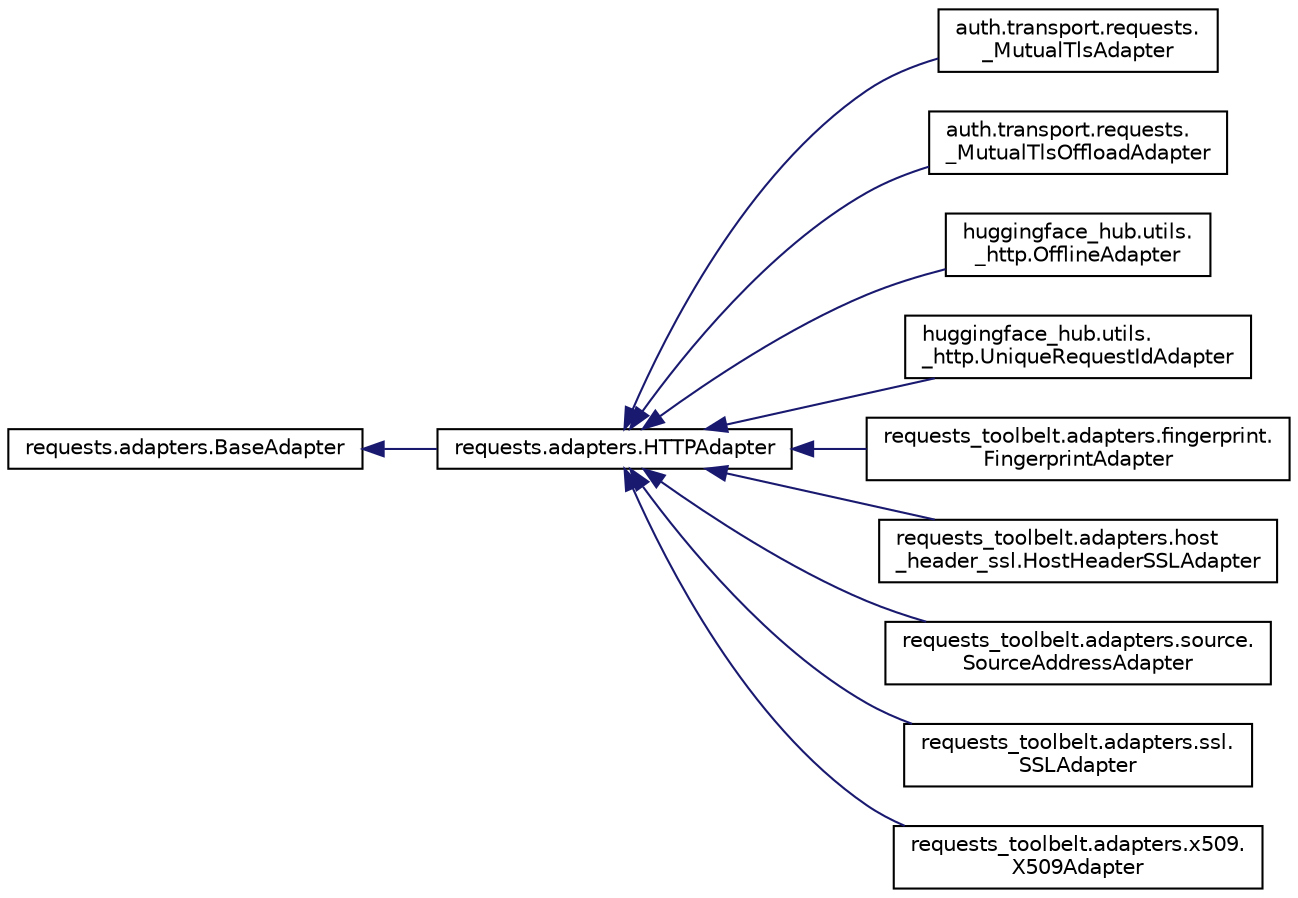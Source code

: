digraph "Graphical Class Hierarchy"
{
 // LATEX_PDF_SIZE
  edge [fontname="Helvetica",fontsize="10",labelfontname="Helvetica",labelfontsize="10"];
  node [fontname="Helvetica",fontsize="10",shape=record];
  rankdir="LR";
  Node0 [label="requests.adapters.BaseAdapter",height=0.2,width=0.4,color="black", fillcolor="white", style="filled",URL="$classrequests_1_1adapters_1_1BaseAdapter.html",tooltip=" "];
  Node0 -> Node1 [dir="back",color="midnightblue",fontsize="10",style="solid",fontname="Helvetica"];
  Node1 [label="requests.adapters.HTTPAdapter",height=0.2,width=0.4,color="black", fillcolor="white", style="filled",URL="$classrequests_1_1adapters_1_1HTTPAdapter.html",tooltip=" "];
  Node1 -> Node2 [dir="back",color="midnightblue",fontsize="10",style="solid",fontname="Helvetica"];
  Node2 [label="auth.transport.requests.\l_MutualTlsAdapter",height=0.2,width=0.4,color="black", fillcolor="white", style="filled",URL="$classauth_1_1transport_1_1requests_1_1__MutualTlsAdapter.html",tooltip=" "];
  Node1 -> Node3 [dir="back",color="midnightblue",fontsize="10",style="solid",fontname="Helvetica"];
  Node3 [label="auth.transport.requests.\l_MutualTlsOffloadAdapter",height=0.2,width=0.4,color="black", fillcolor="white", style="filled",URL="$classauth_1_1transport_1_1requests_1_1__MutualTlsOffloadAdapter.html",tooltip=" "];
  Node1 -> Node4 [dir="back",color="midnightblue",fontsize="10",style="solid",fontname="Helvetica"];
  Node4 [label="huggingface_hub.utils.\l_http.OfflineAdapter",height=0.2,width=0.4,color="black", fillcolor="white", style="filled",URL="$classhuggingface__hub_1_1utils_1_1__http_1_1OfflineAdapter.html",tooltip=" "];
  Node1 -> Node5 [dir="back",color="midnightblue",fontsize="10",style="solid",fontname="Helvetica"];
  Node5 [label="huggingface_hub.utils.\l_http.UniqueRequestIdAdapter",height=0.2,width=0.4,color="black", fillcolor="white", style="filled",URL="$classhuggingface__hub_1_1utils_1_1__http_1_1UniqueRequestIdAdapter.html",tooltip=" "];
  Node1 -> Node6 [dir="back",color="midnightblue",fontsize="10",style="solid",fontname="Helvetica"];
  Node6 [label="requests_toolbelt.adapters.fingerprint.\lFingerprintAdapter",height=0.2,width=0.4,color="black", fillcolor="white", style="filled",URL="$classrequests__toolbelt_1_1adapters_1_1fingerprint_1_1FingerprintAdapter.html",tooltip=" "];
  Node1 -> Node7 [dir="back",color="midnightblue",fontsize="10",style="solid",fontname="Helvetica"];
  Node7 [label="requests_toolbelt.adapters.host\l_header_ssl.HostHeaderSSLAdapter",height=0.2,width=0.4,color="black", fillcolor="white", style="filled",URL="$classrequests__toolbelt_1_1adapters_1_1host__header__ssl_1_1HostHeaderSSLAdapter.html",tooltip=" "];
  Node1 -> Node8 [dir="back",color="midnightblue",fontsize="10",style="solid",fontname="Helvetica"];
  Node8 [label="requests_toolbelt.adapters.source.\lSourceAddressAdapter",height=0.2,width=0.4,color="black", fillcolor="white", style="filled",URL="$classrequests__toolbelt_1_1adapters_1_1source_1_1SourceAddressAdapter.html",tooltip=" "];
  Node1 -> Node9 [dir="back",color="midnightblue",fontsize="10",style="solid",fontname="Helvetica"];
  Node9 [label="requests_toolbelt.adapters.ssl.\lSSLAdapter",height=0.2,width=0.4,color="black", fillcolor="white", style="filled",URL="$classrequests__toolbelt_1_1adapters_1_1ssl_1_1SSLAdapter.html",tooltip=" "];
  Node1 -> Node10 [dir="back",color="midnightblue",fontsize="10",style="solid",fontname="Helvetica"];
  Node10 [label="requests_toolbelt.adapters.x509.\lX509Adapter",height=0.2,width=0.4,color="black", fillcolor="white", style="filled",URL="$classrequests__toolbelt_1_1adapters_1_1x509_1_1X509Adapter.html",tooltip=" "];
}

